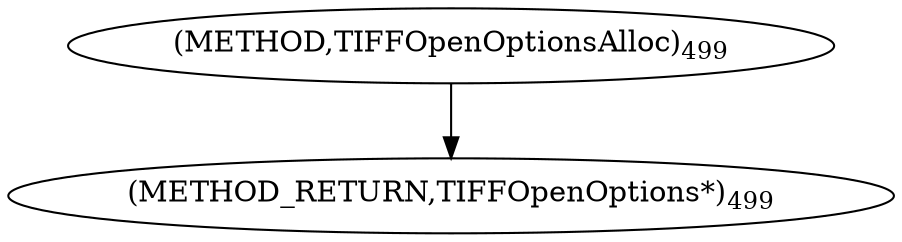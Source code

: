 digraph "TIFFOpenOptionsAlloc" {  
"9003" [label = <(METHOD,TIFFOpenOptionsAlloc)<SUB>499</SUB>> ]
"9005" [label = <(METHOD_RETURN,TIFFOpenOptions*)<SUB>499</SUB>> ]
  "9003" -> "9005" 
}
